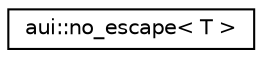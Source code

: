 digraph "Graphical Class Hierarchy"
{
 // LATEX_PDF_SIZE
  edge [fontname="Helvetica",fontsize="10",labelfontname="Helvetica",labelfontsize="10"];
  node [fontname="Helvetica",fontsize="10",shape=record];
  rankdir="LR";
  Node0 [label="aui::no_escape\< T \>",height=0.2,width=0.4,color="black", fillcolor="white", style="filled",URL="$structaui_1_1no__escape.html",tooltip="Does not allow escaping, allowing to accept lvalue ref, rvalue ref, shared_ptr and etc without overhe..."];
}
